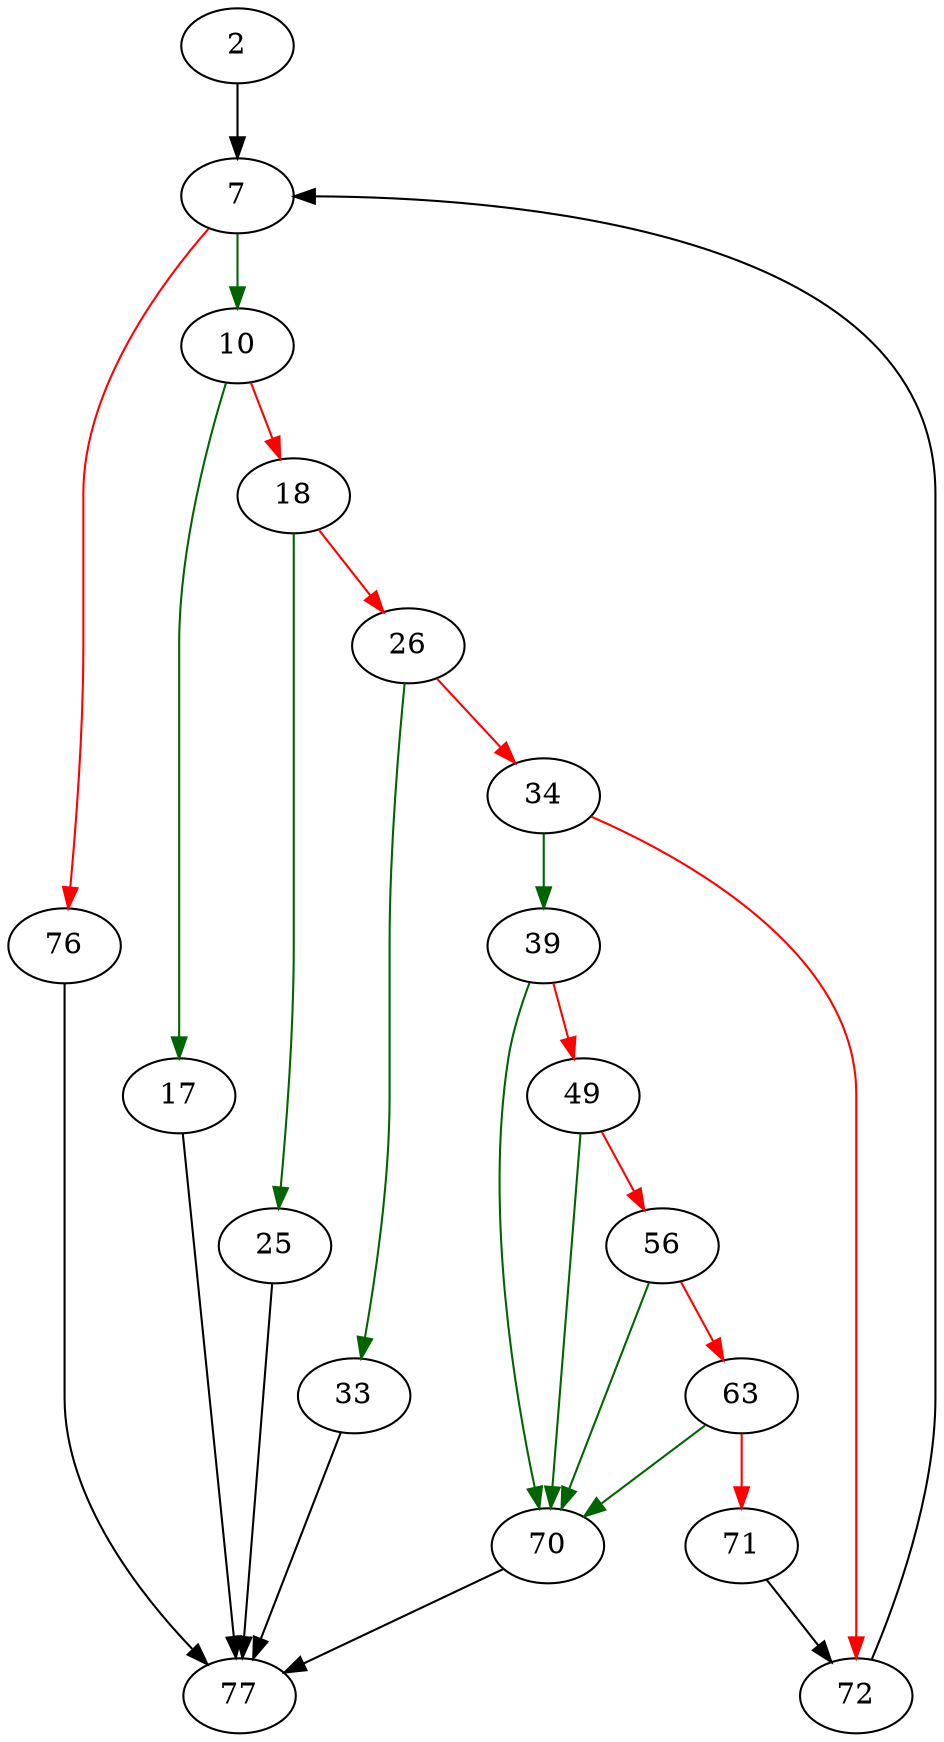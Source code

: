strict digraph "sqlite3FixTriggerStep" {
	// Node definitions.
	2 [entry=true];
	7;
	10;
	76;
	17;
	18;
	77;
	25;
	26;
	33;
	34;
	39;
	72;
	70;
	49;
	56;
	63;
	71;

	// Edge definitions.
	2 -> 7;
	7 -> 10 [
		color=darkgreen
		cond=true
	];
	7 -> 76 [
		color=red
		cond=false
	];
	10 -> 17 [
		color=darkgreen
		cond=true
	];
	10 -> 18 [
		color=red
		cond=false
	];
	76 -> 77;
	17 -> 77;
	18 -> 25 [
		color=darkgreen
		cond=true
	];
	18 -> 26 [
		color=red
		cond=false
	];
	25 -> 77;
	26 -> 33 [
		color=darkgreen
		cond=true
	];
	26 -> 34 [
		color=red
		cond=false
	];
	33 -> 77;
	34 -> 39 [
		color=darkgreen
		cond=true
	];
	34 -> 72 [
		color=red
		cond=false
	];
	39 -> 70 [
		color=darkgreen
		cond=true
	];
	39 -> 49 [
		color=red
		cond=false
	];
	72 -> 7;
	70 -> 77;
	49 -> 70 [
		color=darkgreen
		cond=true
	];
	49 -> 56 [
		color=red
		cond=false
	];
	56 -> 70 [
		color=darkgreen
		cond=true
	];
	56 -> 63 [
		color=red
		cond=false
	];
	63 -> 70 [
		color=darkgreen
		cond=true
	];
	63 -> 71 [
		color=red
		cond=false
	];
	71 -> 72;
}